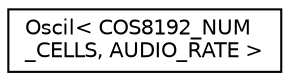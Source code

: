 digraph "Graphical Class Hierarchy"
{
  edge [fontname="Helvetica",fontsize="10",labelfontname="Helvetica",labelfontsize="10"];
  node [fontname="Helvetica",fontsize="10",shape=record];
  rankdir="LR";
  Node1 [label="Oscil\< COS8192_NUM\l_CELLS, AUDIO_RATE \>",height=0.2,width=0.4,color="black", fillcolor="white", style="filled",URL="$class_oscil.html"];
}
